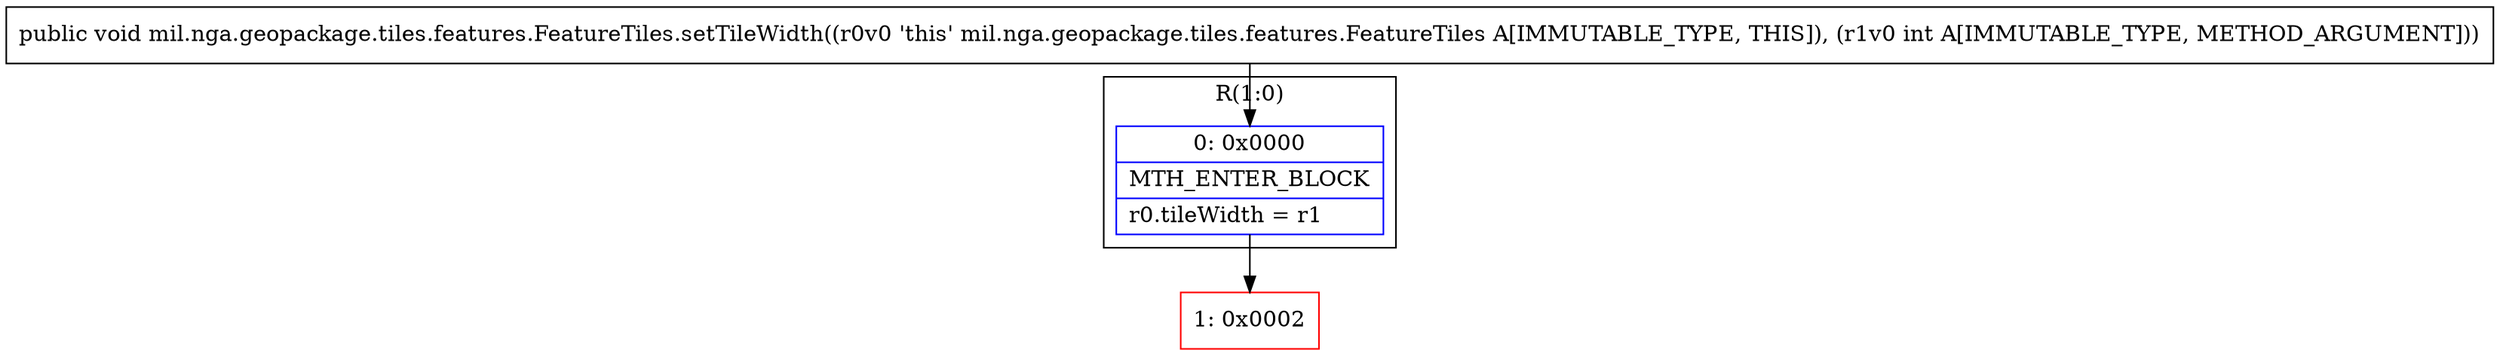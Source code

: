 digraph "CFG formil.nga.geopackage.tiles.features.FeatureTiles.setTileWidth(I)V" {
subgraph cluster_Region_2107361422 {
label = "R(1:0)";
node [shape=record,color=blue];
Node_0 [shape=record,label="{0\:\ 0x0000|MTH_ENTER_BLOCK\l|r0.tileWidth = r1\l}"];
}
Node_1 [shape=record,color=red,label="{1\:\ 0x0002}"];
MethodNode[shape=record,label="{public void mil.nga.geopackage.tiles.features.FeatureTiles.setTileWidth((r0v0 'this' mil.nga.geopackage.tiles.features.FeatureTiles A[IMMUTABLE_TYPE, THIS]), (r1v0 int A[IMMUTABLE_TYPE, METHOD_ARGUMENT])) }"];
MethodNode -> Node_0;
Node_0 -> Node_1;
}

